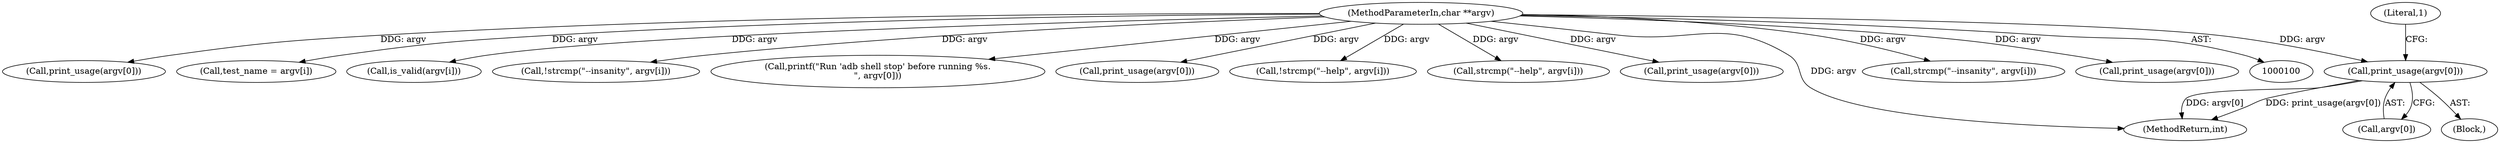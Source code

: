 digraph "0_Android_37c88107679d36c419572732b4af6e18bb2f7dce_5@array" {
"1000158" [label="(Call,print_usage(argv[0]))"];
"1000102" [label="(MethodParameterIn,char **argv)"];
"1000172" [label="(Call,print_usage(argv[0]))"];
"1000179" [label="(Call,test_name = argv[i])"];
"1000151" [label="(Call,is_valid(argv[i]))"];
"1000159" [label="(Call,argv[0])"];
"1000138" [label="(Call,!strcmp(\"--insanity\", argv[i]))"];
"1000187" [label="(Call,printf(\"Run 'adb shell stop' before running %s.\n\", argv[0]))"];
"1000206" [label="(Call,print_usage(argv[0]))"];
"1000164" [label="(Literal,1)"];
"1000124" [label="(Call,!strcmp(\"--help\", argv[i]))"];
"1000125" [label="(Call,strcmp(\"--help\", argv[i]))"];
"1000102" [label="(MethodParameterIn,char **argv)"];
"1000254" [label="(Call,print_usage(argv[0]))"];
"1000504" [label="(MethodReturn,int)"];
"1000158" [label="(Call,print_usage(argv[0]))"];
"1000139" [label="(Call,strcmp(\"--insanity\", argv[i]))"];
"1000155" [label="(Block,)"];
"1000131" [label="(Call,print_usage(argv[0]))"];
"1000158" -> "1000155"  [label="AST: "];
"1000158" -> "1000159"  [label="CFG: "];
"1000159" -> "1000158"  [label="AST: "];
"1000164" -> "1000158"  [label="CFG: "];
"1000158" -> "1000504"  [label="DDG: argv[0]"];
"1000158" -> "1000504"  [label="DDG: print_usage(argv[0])"];
"1000102" -> "1000158"  [label="DDG: argv"];
"1000102" -> "1000100"  [label="AST: "];
"1000102" -> "1000504"  [label="DDG: argv"];
"1000102" -> "1000124"  [label="DDG: argv"];
"1000102" -> "1000125"  [label="DDG: argv"];
"1000102" -> "1000131"  [label="DDG: argv"];
"1000102" -> "1000138"  [label="DDG: argv"];
"1000102" -> "1000139"  [label="DDG: argv"];
"1000102" -> "1000151"  [label="DDG: argv"];
"1000102" -> "1000172"  [label="DDG: argv"];
"1000102" -> "1000179"  [label="DDG: argv"];
"1000102" -> "1000187"  [label="DDG: argv"];
"1000102" -> "1000206"  [label="DDG: argv"];
"1000102" -> "1000254"  [label="DDG: argv"];
}
